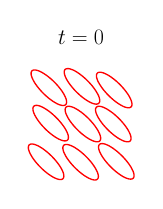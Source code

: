 \begin{tikzpicture}[scale=0.32]

\begin{axis}[
  xmin = 0,
  xmax = 3.14,
  ymin = 0,
  ymax = 3.14,
  axis equal = true,
  hide axis,
  title = {\Huge$t=0$}
  ]

\addplot [mark=none,red,line width=1.5] table{
1.175e+00 3.96e-01
1.185e+00 4.097e-01
1.191e+00 4.269e-01
1.194e+00 4.473e-01
1.193e+00 4.708e-01
1.189e+00 4.971e-01
1.18e+00 5.26e-01
1.168e+00 5.572e-01
1.153e+00 5.904e-01
1.134e+00 6.252e-01
1.112e+00 6.615e-01
1.087e+00 6.987e-01
1.059e+00 7.366e-01
1.029e+00 7.748e-01
9.97e-01 8.128e-01
9.628e-01 8.504e-01
9.272e-01 8.872e-01
8.904e-01 9.228e-01
8.528e-01 9.569e-01
8.148e-01 9.892e-01
7.766e-01 1.019e+00
7.387e-01 1.047e+00
7.015e-01 1.072e+00
6.652e-01 1.094e+00
6.304e-01 1.113e+00
5.972e-01 1.128e+00
5.66e-01 1.14e+00
5.371e-01 1.149e+00
5.108e-01 1.153e+00
4.873e-01 1.154e+00
4.669e-01 1.151e+00
4.497e-01 1.145e+00
4.36e-01 1.135e+00
4.259e-01 1.121e+00
4.194e-01 1.104e+00
4.166e-01 1.083e+00
4.175e-01 1.06e+00
4.222e-01 1.034e+00
4.306e-01 1.005e+00
4.426e-01 9.736e-01
4.581e-01 9.404e-01
4.769e-01 9.056e-01
4.989e-01 8.693e-01
5.238e-01 8.321e-01
5.515e-01 7.942e-01
5.816e-01 7.56e-01
6.138e-01 7.18e-01
6.479e-01 6.804e-01
6.836e-01 6.436e-01
7.204e-01 6.08e-01
7.58e-01 5.739e-01
7.96e-01 5.416e-01
8.342e-01 5.115e-01
8.721e-01 4.838e-01
9.093e-01 4.589e-01
9.456e-01 4.369e-01
9.804e-01 4.181e-01
1.014e+00 4.026e-01
1.045e+00 3.906e-01
1.074e+00 3.822e-01
1.1e+00 3.775e-01
1.123e+00 3.766e-01
1.144e+00 3.793e-01
1.161e+00 3.859e-01
1.175e+00 3.96e-01
};

\addplot [mark=none,red,line width=1.5] table{
1.93e+00 3.86e-01
1.94e+00 3.997e-01
1.947e+00 4.169e-01
1.95e+00 4.373e-01
1.949e+00 4.608e-01
1.944e+00 4.871e-01
1.936e+00 5.16e-01
1.924e+00 5.472e-01
1.908e+00 5.804e-01
1.889e+00 6.152e-01
1.867e+00 6.515e-01
1.842e+00 6.887e-01
1.815e+00 7.266e-01
1.785e+00 7.648e-01
1.752e+00 8.028e-01
1.718e+00 8.404e-01
1.683e+00 8.772e-01
1.646e+00 9.128e-01
1.608e+00 9.47e-01
1.57e+00 9.792e-01
1.532e+00 1.009e+00
1.494e+00 1.037e+00
1.457e+00 1.062e+00
1.421e+00 1.084e+00
1.386e+00 1.103e+00
1.353e+00 1.118e+00
1.321e+00 1.13e+00
1.292e+00 1.139e+00
1.266e+00 1.143e+00
1.243e+00 1.144e+00
1.222e+00 1.141e+00
1.205e+00 1.135e+00
1.191e+00 1.125e+00
1.181e+00 1.111e+00
1.175e+00 1.094e+00
1.172e+00 1.073e+00
1.173e+00 1.05e+00
1.178e+00 1.024e+00
1.186e+00 9.948e-01
1.198e+00 9.636e-01
1.214e+00 9.304e-01
1.232e+00 8.956e-01
1.254e+00 8.593e-01
1.279e+00 8.221e-01
1.307e+00 7.842e-01
1.337e+00 7.46e-01
1.369e+00 7.08e-01
1.403e+00 6.704e-01
1.439e+00 6.336e-01
1.476e+00 5.979e-01
1.513e+00 5.638e-01
1.551e+00 5.316e-01
1.59e+00 5.015e-01
1.627e+00 4.738e-01
1.665e+00 4.489e-01
1.701e+00 4.269e-01
1.736e+00 4.081e-01
1.769e+00 3.926e-01
1.8e+00 3.806e-01
1.829e+00 3.722e-01
1.855e+00 3.675e-01
1.879e+00 3.666e-01
1.899e+00 3.693e-01
1.917e+00 3.759e-01
1.93e+00 3.86e-01
};

\addplot [mark=none,red,line width=1.5] table{
2.712e+00 4.05e-01
2.722e+00 4.187e-01
2.728e+00 4.359e-01
2.731e+00 4.563e-01
2.73e+00 4.798e-01
2.725e+00 5.061e-01
2.717e+00 5.35e-01
2.705e+00 5.662e-01
2.689e+00 5.994e-01
2.671e+00 6.342e-01
2.649e+00 6.705e-01
2.624e+00 7.077e-01
2.596e+00 7.456e-01
2.566e+00 7.838e-01
2.534e+00 8.218e-01
2.5e+00 8.594e-01
2.464e+00 8.962e-01
2.427e+00 9.318e-01
2.39e+00 9.659e-01
2.352e+00 9.982e-01
2.313e+00 1.028e+00
2.276e+00 1.056e+00
2.238e+00 1.081e+00
2.202e+00 1.103e+00
2.167e+00 1.122e+00
2.134e+00 1.137e+00
2.103e+00 1.149e+00
2.074e+00 1.158e+00
2.048e+00 1.162e+00
2.024e+00 1.163e+00
2.004e+00 1.16e+00
1.986e+00 1.154e+00
1.973e+00 1.144e+00
1.963e+00 1.13e+00
1.956e+00 1.113e+00
1.953e+00 1.093e+00
1.954e+00 1.069e+00
1.959e+00 1.043e+00
1.967e+00 1.014e+00
1.979e+00 9.826e-01
1.995e+00 9.494e-01
2.014e+00 9.146e-01
2.036e+00 8.783e-01
2.061e+00 8.411e-01
2.088e+00 8.032e-01
2.118e+00 7.65e-01
2.151e+00 7.27e-01
2.185e+00 6.894e-01
2.22e+00 6.526e-01
2.257e+00 6.17e-01
2.295e+00 5.829e-01
2.333e+00 5.506e-01
2.371e+00 5.205e-01
2.409e+00 4.928e-01
2.446e+00 4.679e-01
2.482e+00 4.459e-01
2.517e+00 4.271e-01
2.55e+00 4.116e-01
2.582e+00 3.996e-01
2.611e+00 3.912e-01
2.637e+00 3.865e-01
2.66e+00 3.856e-01
2.681e+00 3.884e-01
2.698e+00 3.949e-01
2.712e+00 4.05e-01
};

\addplot [mark=none,red,line width=1.5] table{
1.275e+00 1.241e+00
1.285e+00 1.255e+00
1.291e+00 1.272e+00
1.294e+00 1.293e+00
1.293e+00 1.316e+00
1.289e+00 1.343e+00
1.28e+00 1.371e+00
1.268e+00 1.403e+00
1.253e+00 1.436e+00
1.234e+00 1.471e+00
1.212e+00 1.507e+00
1.187e+00 1.544e+00
1.159e+00 1.582e+00
1.129e+00 1.62e+00
1.097e+00 1.658e+00
1.063e+00 1.696e+00
1.027e+00 1.733e+00
9.904e-01 1.768e+00
9.528e-01 1.802e+00
9.148e-01 1.835e+00
8.766e-01 1.865e+00
8.387e-01 1.892e+00
8.015e-01 1.917e+00
7.652e-01 1.939e+00
7.304e-01 1.958e+00
6.972e-01 1.974e+00
6.66e-01 1.986e+00
6.371e-01 1.994e+00
6.108e-01 1.999e+00
5.873e-01 2.0e+00
5.669e-01 1.997e+00
5.497e-01 1.99e+00
5.36e-01 1.98e+00
5.259e-01 1.966e+00
5.194e-01 1.949e+00
5.166e-01 1.929e+00
5.175e-01 1.905e+00
5.222e-01 1.879e+00
5.306e-01 1.85e+00
5.426e-01 1.819e+00
5.581e-01 1.786e+00
5.769e-01 1.751e+00
5.989e-01 1.715e+00
6.238e-01 1.677e+00
6.515e-01 1.64e+00
6.816e-01 1.601e+00
7.138e-01 1.563e+00
7.479e-01 1.526e+00
7.836e-01 1.489e+00
8.204e-01 1.453e+00
8.58e-01 1.419e+00
8.96e-01 1.387e+00
9.342e-01 1.357e+00
9.721e-01 1.329e+00
1.009e+00 1.304e+00
1.046e+00 1.282e+00
1.08e+00 1.264e+00
1.114e+00 1.248e+00
1.145e+00 1.236e+00
1.174e+00 1.228e+00
1.2e+00 1.223e+00
1.224e+00 1.222e+00
1.244e+00 1.225e+00
1.261e+00 1.231e+00
1.275e+00 1.241e+00
};

\addplot [mark=none,red,line width=1.5] table{
1.98e+00 1.221e+00
1.99e+00 1.235e+00
1.997e+00 1.252e+00
2.0e+00 1.273e+00
1.999e+00 1.296e+00
1.994e+00 1.323e+00
1.986e+00 1.351e+00
1.974e+00 1.383e+00
1.958e+00 1.416e+00
1.939e+00 1.451e+00
1.917e+00 1.487e+00
1.892e+00 1.524e+00
1.865e+00 1.562e+00
1.835e+00 1.6e+00
1.802e+00 1.638e+00
1.768e+00 1.676e+00
1.733e+00 1.713e+00
1.696e+00 1.748e+00
1.658e+00 1.782e+00
1.62e+00 1.815e+00
1.582e+00 1.845e+00
1.544e+00 1.872e+00
1.507e+00 1.897e+00
1.471e+00 1.919e+00
1.436e+00 1.938e+00
1.403e+00 1.954e+00
1.371e+00 1.966e+00
1.343e+00 1.974e+00
1.316e+00 1.979e+00
1.293e+00 1.98e+00
1.272e+00 1.977e+00
1.255e+00 1.97e+00
1.241e+00 1.96e+00
1.231e+00 1.946e+00
1.225e+00 1.929e+00
1.222e+00 1.909e+00
1.223e+00 1.885e+00
1.228e+00 1.859e+00
1.236e+00 1.83e+00
1.248e+00 1.799e+00
1.264e+00 1.766e+00
1.282e+00 1.731e+00
1.304e+00 1.695e+00
1.329e+00 1.657e+00
1.357e+00 1.62e+00
1.387e+00 1.581e+00
1.419e+00 1.543e+00
1.453e+00 1.506e+00
1.489e+00 1.469e+00
1.526e+00 1.433e+00
1.563e+00 1.399e+00
1.601e+00 1.367e+00
1.64e+00 1.337e+00
1.677e+00 1.309e+00
1.715e+00 1.284e+00
1.751e+00 1.262e+00
1.786e+00 1.244e+00
1.819e+00 1.228e+00
1.85e+00 1.216e+00
1.879e+00 1.208e+00
1.905e+00 1.203e+00
1.929e+00 1.202e+00
1.949e+00 1.205e+00
1.966e+00 1.211e+00
1.98e+00 1.221e+00
};

\addplot [mark=none,red,line width=1.5] table{
2.646e+00 1.221e+00
2.656e+00 1.235e+00
2.662e+00 1.252e+00
2.665e+00 1.273e+00
2.664e+00 1.296e+00
2.659e+00 1.323e+00
2.651e+00 1.351e+00
2.639e+00 1.383e+00
2.623e+00 1.416e+00
2.605e+00 1.451e+00
2.583e+00 1.487e+00
2.558e+00 1.524e+00
2.53e+00 1.562e+00
2.5e+00 1.6e+00
2.468e+00 1.638e+00
2.434e+00 1.676e+00
2.398e+00 1.713e+00
2.361e+00 1.748e+00
2.324e+00 1.782e+00
2.286e+00 1.815e+00
2.247e+00 1.845e+00
2.209e+00 1.872e+00
2.172e+00 1.897e+00
2.136e+00 1.919e+00
2.101e+00 1.938e+00
2.068e+00 1.954e+00
2.037e+00 1.966e+00
2.008e+00 1.974e+00
1.982e+00 1.979e+00
1.958e+00 1.98e+00
1.938e+00 1.977e+00
1.921e+00 1.97e+00
1.907e+00 1.96e+00
1.897e+00 1.946e+00
1.89e+00 1.929e+00
1.887e+00 1.909e+00
1.888e+00 1.885e+00
1.893e+00 1.859e+00
1.901e+00 1.83e+00
1.913e+00 1.799e+00
1.929e+00 1.766e+00
1.948e+00 1.731e+00
1.97e+00 1.695e+00
1.995e+00 1.657e+00
2.022e+00 1.62e+00
2.052e+00 1.581e+00
2.085e+00 1.543e+00
2.119e+00 1.506e+00
2.154e+00 1.469e+00
2.191e+00 1.433e+00
2.229e+00 1.399e+00
2.267e+00 1.367e+00
2.305e+00 1.337e+00
2.343e+00 1.309e+00
2.38e+00 1.284e+00
2.416e+00 1.262e+00
2.451e+00 1.244e+00
2.484e+00 1.228e+00
2.516e+00 1.216e+00
2.545e+00 1.208e+00
2.571e+00 1.203e+00
2.594e+00 1.202e+00
2.615e+00 1.205e+00
2.632e+00 1.211e+00
2.646e+00 1.221e+00
};

\addplot [mark=none,red,line width=1.5] table{
1.235e+00 2.017e+00
1.245e+00 2.03e+00
1.251e+00 2.048e+00
1.254e+00 2.068e+00
1.253e+00 2.092e+00
1.249e+00 2.118e+00
1.24e+00 2.147e+00
1.228e+00 2.178e+00
1.213e+00 2.211e+00
1.194e+00 2.246e+00
1.172e+00 2.282e+00
1.147e+00 2.32e+00
1.119e+00 2.357e+00
1.089e+00 2.396e+00
1.057e+00 2.434e+00
1.023e+00 2.471e+00
9.872e-01 2.508e+00
9.504e-01 2.544e+00
9.128e-01 2.578e+00
8.748e-01 2.61e+00
8.366e-01 2.64e+00
7.987e-01 2.668e+00
7.615e-01 2.693e+00
7.252e-01 2.715e+00
6.904e-01 2.733e+00
6.572e-01 2.749e+00
6.26e-01 2.761e+00
5.971e-01 2.769e+00
5.708e-01 2.774e+00
5.473e-01 2.775e+00
5.269e-01 2.772e+00
5.097e-01 2.766e+00
4.96e-01 2.756e+00
4.859e-01 2.742e+00
4.793e-01 2.725e+00
4.766e-01 2.704e+00
4.775e-01 2.681e+00
4.822e-01 2.655e+00
4.906e-01 2.626e+00
5.026e-01 2.594e+00
5.181e-01 2.561e+00
5.369e-01 2.526e+00
5.589e-01 2.49e+00
5.838e-01 2.453e+00
6.115e-01 2.415e+00
6.416e-01 2.377e+00
6.739e-01 2.339e+00
7.08e-01 2.301e+00
7.436e-01 2.264e+00
7.804e-01 2.229e+00
8.18e-01 2.195e+00
8.56e-01 2.162e+00
8.942e-01 2.132e+00
9.321e-01 2.105e+00
9.693e-01 2.08e+00
1.006e+00 2.058e+00
1.04e+00 2.039e+00
1.074e+00 2.023e+00
1.105e+00 2.011e+00
1.134e+00 2.003e+00
1.16e+00 1.998e+00
1.183e+00 1.997e+00
1.204e+00 2.0e+00
1.221e+00 2.007e+00
1.235e+00 2.017e+00
};

\addplot [mark=none,red,line width=1.5] table{
1.96e+00 2.047e+00
1.97e+00 2.061e+00
1.977e+00 2.078e+00
1.98e+00 2.098e+00
1.979e+00 2.122e+00
1.974e+00 2.148e+00
1.966e+00 2.177e+00
1.954e+00 2.208e+00
1.938e+00 2.241e+00
1.919e+00 2.276e+00
1.897e+00 2.312e+00
1.872e+00 2.349e+00
1.845e+00 2.387e+00
1.815e+00 2.426e+00
1.782e+00 2.464e+00
1.748e+00 2.501e+00
1.713e+00 2.538e+00
1.676e+00 2.574e+00
1.638e+00 2.608e+00
1.6e+00 2.64e+00
1.562e+00 2.67e+00
1.524e+00 2.698e+00
1.487e+00 2.723e+00
1.451e+00 2.745e+00
1.416e+00 2.764e+00
1.383e+00 2.779e+00
1.351e+00 2.791e+00
1.323e+00 2.799e+00
1.296e+00 2.804e+00
1.273e+00 2.805e+00
1.252e+00 2.802e+00
1.235e+00 2.796e+00
1.221e+00 2.786e+00
1.211e+00 2.772e+00
1.205e+00 2.755e+00
1.202e+00 2.734e+00
1.203e+00 2.711e+00
1.208e+00 2.684e+00
1.216e+00 2.656e+00
1.228e+00 2.624e+00
1.244e+00 2.591e+00
1.262e+00 2.556e+00
1.284e+00 2.52e+00
1.309e+00 2.483e+00
1.337e+00 2.445e+00
1.367e+00 2.407e+00
1.399e+00 2.369e+00
1.433e+00 2.331e+00
1.469e+00 2.294e+00
1.506e+00 2.259e+00
1.543e+00 2.225e+00
1.581e+00 2.192e+00
1.62e+00 2.162e+00
1.657e+00 2.135e+00
1.695e+00 2.11e+00
1.731e+00 2.088e+00
1.766e+00 2.069e+00
1.799e+00 2.053e+00
1.83e+00 2.041e+00
1.859e+00 2.033e+00
1.885e+00 2.028e+00
1.909e+00 2.027e+00
1.929e+00 2.03e+00
1.946e+00 2.037e+00
1.96e+00 2.047e+00
};

\addplot [mark=none,red,line width=1.5] table{
2.666e+00 1.967e+00
2.676e+00 1.98e+00
2.682e+00 1.998e+00
2.685e+00 2.018e+00
2.684e+00 2.042e+00
2.679e+00 2.068e+00
2.671e+00 2.097e+00
2.659e+00 2.128e+00
2.643e+00 2.161e+00
2.625e+00 2.196e+00
2.603e+00 2.232e+00
2.578e+00 2.269e+00
2.55e+00 2.307e+00
2.52e+00 2.346e+00
2.488e+00 2.384e+00
2.454e+00 2.421e+00
2.418e+00 2.458e+00
2.381e+00 2.494e+00
2.344e+00 2.528e+00
2.306e+00 2.56e+00
2.267e+00 2.59e+00
2.229e+00 2.618e+00
2.192e+00 2.643e+00
2.156e+00 2.665e+00
2.121e+00 2.683e+00
2.088e+00 2.699e+00
2.057e+00 2.711e+00
2.028e+00 2.719e+00
2.002e+00 2.724e+00
1.978e+00 2.725e+00
1.958e+00 2.722e+00
1.94e+00 2.716e+00
1.927e+00 2.706e+00
1.917e+00 2.692e+00
1.91e+00 2.675e+00
1.907e+00 2.654e+00
1.908e+00 2.631e+00
1.913e+00 2.604e+00
1.921e+00 2.576e+00
1.933e+00 2.544e+00
1.949e+00 2.511e+00
1.968e+00 2.476e+00
1.99e+00 2.44e+00
2.015e+00 2.403e+00
2.042e+00 2.365e+00
2.072e+00 2.327e+00
2.105e+00 2.289e+00
2.139e+00 2.251e+00
2.174e+00 2.214e+00
2.211e+00 2.179e+00
2.249e+00 2.145e+00
2.287e+00 2.112e+00
2.325e+00 2.082e+00
2.363e+00 2.055e+00
2.4e+00 2.03e+00
2.436e+00 2.008e+00
2.471e+00 1.989e+00
2.504e+00 1.973e+00
2.536e+00 1.961e+00
2.564e+00 1.953e+00
2.591e+00 1.948e+00
2.614e+00 1.947e+00
2.635e+00 1.95e+00
2.652e+00 1.957e+00
2.666e+00 1.967e+00
};

\end{axis}

%\draw[gray,thin] (0,0) grid +(3,4);

\end{tikzpicture}

